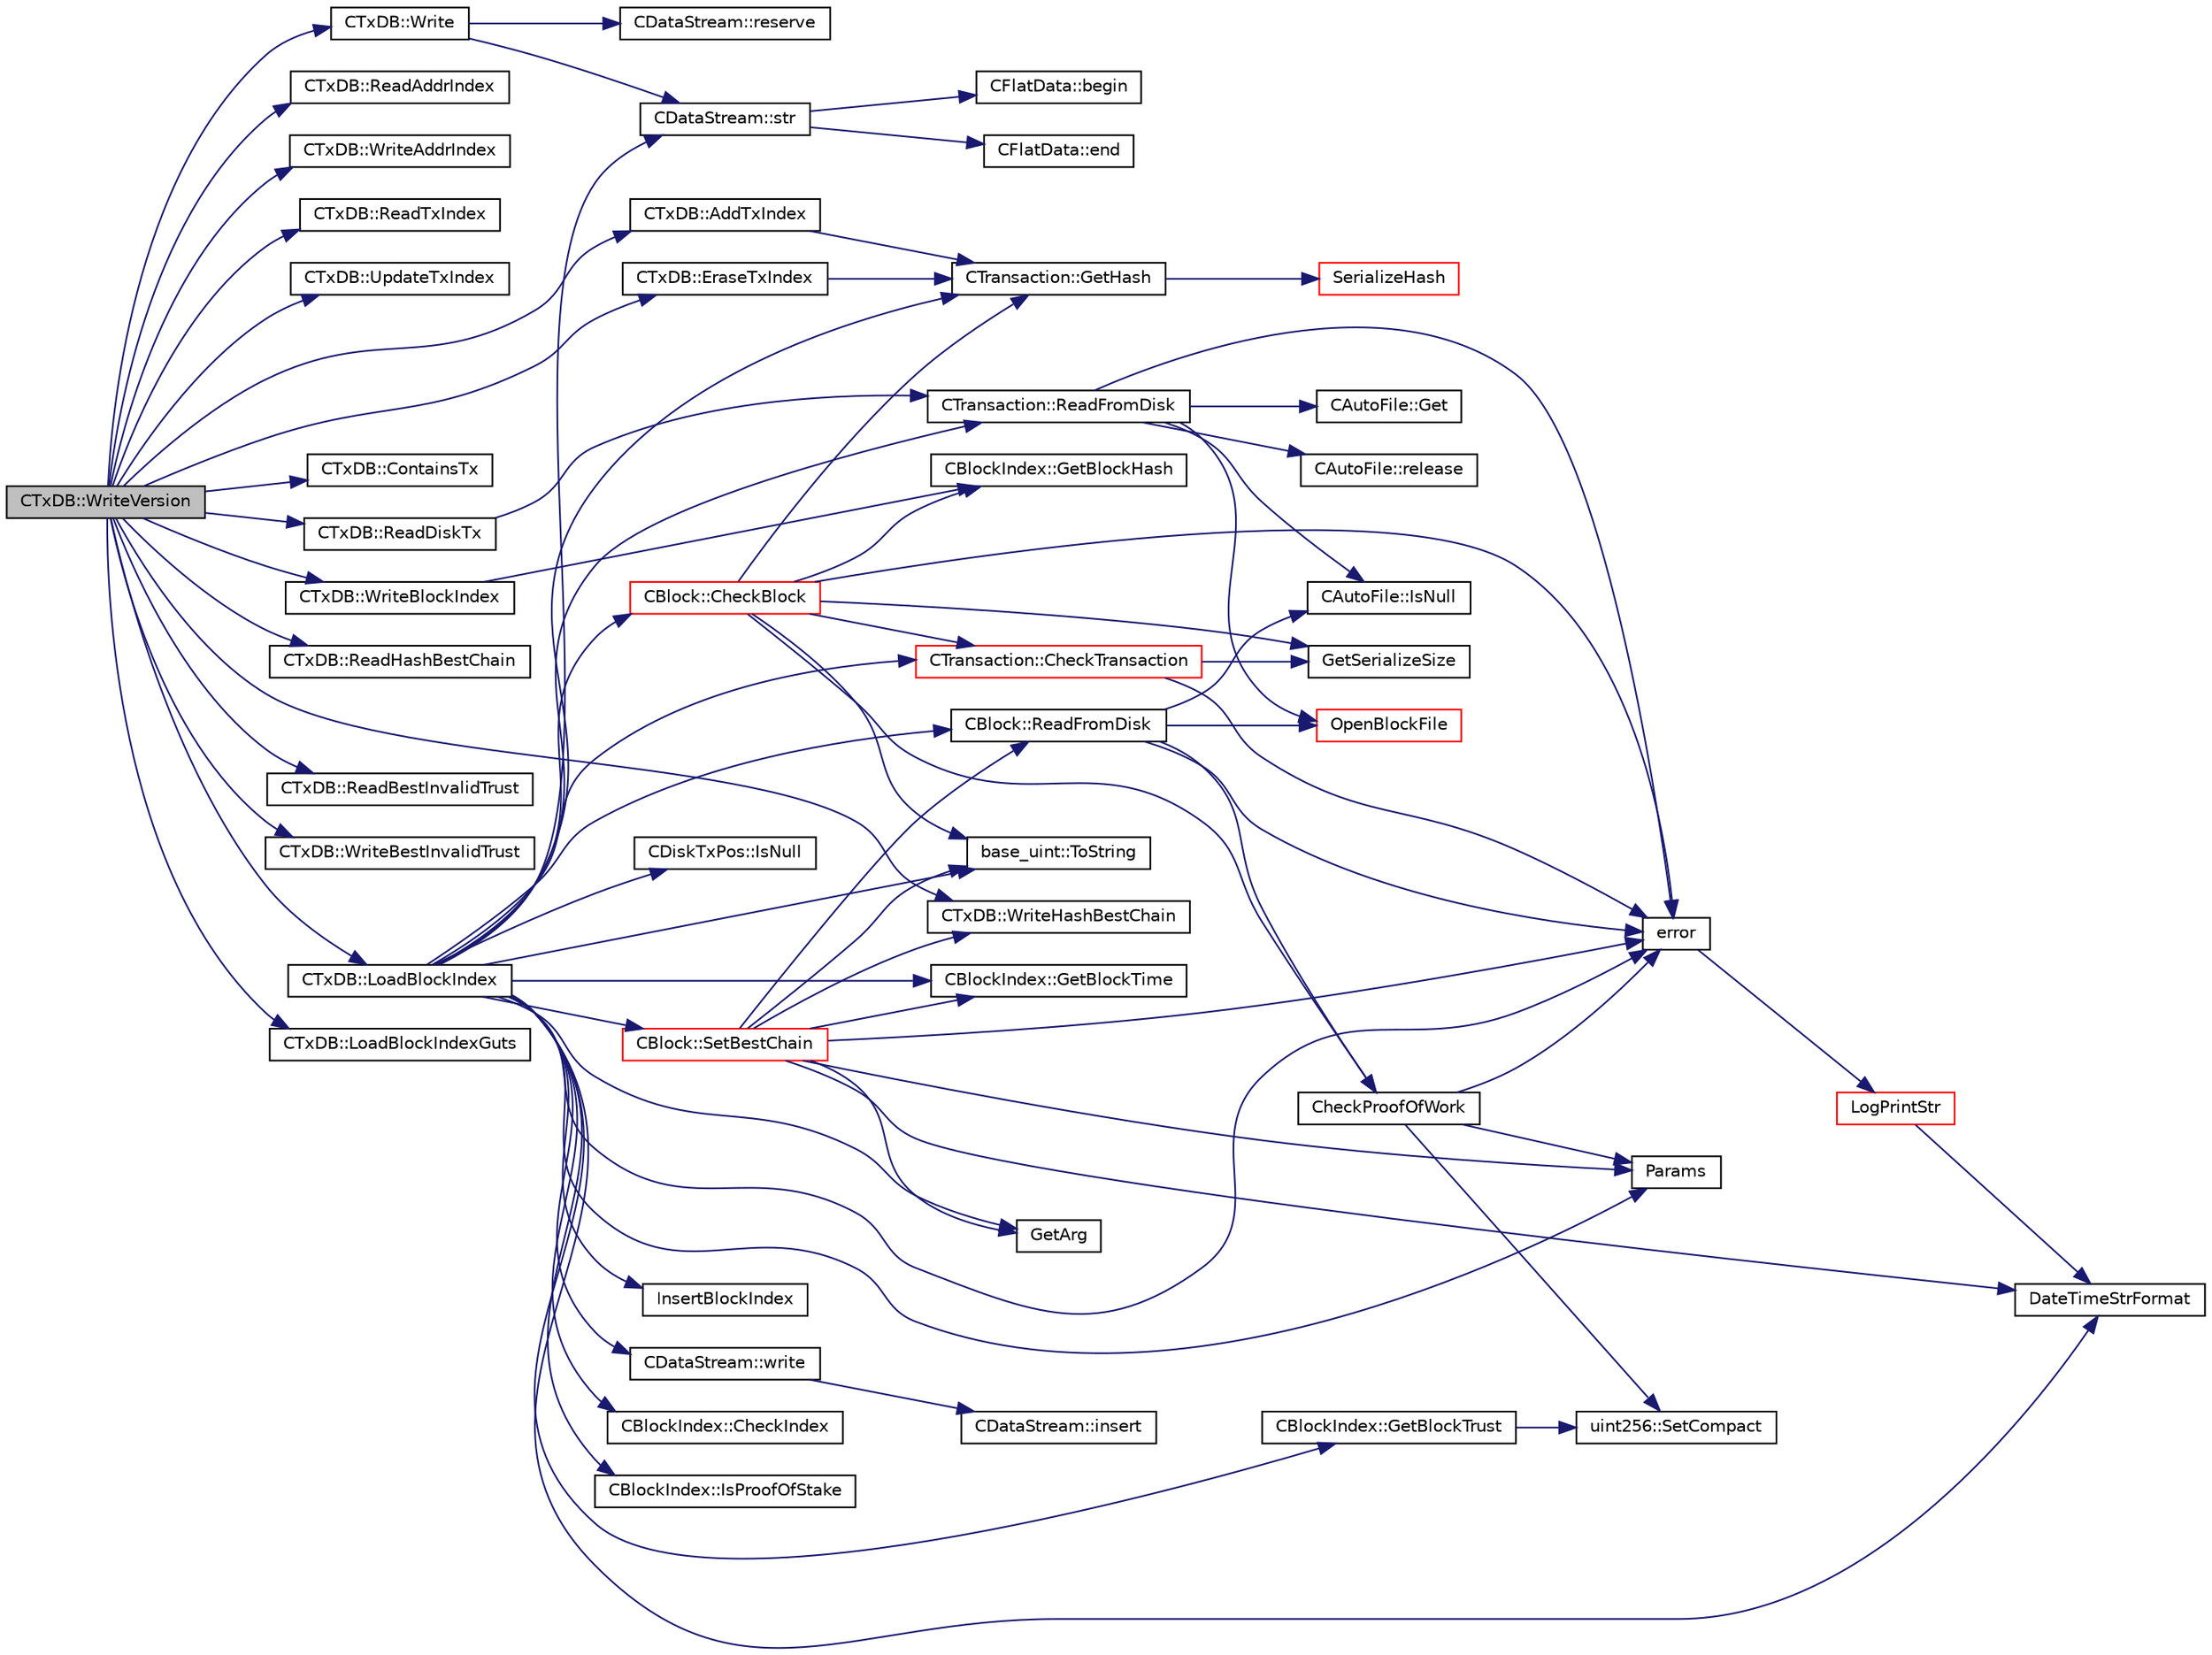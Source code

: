 digraph "CTxDB::WriteVersion"
{
  edge [fontname="Helvetica",fontsize="10",labelfontname="Helvetica",labelfontsize="10"];
  node [fontname="Helvetica",fontsize="10",shape=record];
  rankdir="LR";
  Node790 [label="CTxDB::WriteVersion",height=0.2,width=0.4,color="black", fillcolor="grey75", style="filled", fontcolor="black"];
  Node790 -> Node791 [color="midnightblue",fontsize="10",style="solid",fontname="Helvetica"];
  Node791 [label="CTxDB::Write",height=0.2,width=0.4,color="black", fillcolor="white", style="filled",URL="$d9/d8d/class_c_tx_d_b.html#a58885f67364829a8e0957a5dc810886d"];
  Node791 -> Node792 [color="midnightblue",fontsize="10",style="solid",fontname="Helvetica"];
  Node792 [label="CDataStream::reserve",height=0.2,width=0.4,color="black", fillcolor="white", style="filled",URL="$d5/d41/class_c_data_stream.html#a5542e71bd7af2ab7cd7be0f381d39cb5"];
  Node791 -> Node793 [color="midnightblue",fontsize="10",style="solid",fontname="Helvetica"];
  Node793 [label="CDataStream::str",height=0.2,width=0.4,color="black", fillcolor="white", style="filled",URL="$d5/d41/class_c_data_stream.html#aac770a2b809917189c4476ee899b2d8b"];
  Node793 -> Node794 [color="midnightblue",fontsize="10",style="solid",fontname="Helvetica"];
  Node794 [label="CFlatData::begin",height=0.2,width=0.4,color="black", fillcolor="white", style="filled",URL="$d8/d4d/class_c_flat_data.html#ac8131cc3aec84905d7786fb19ff8953d"];
  Node793 -> Node795 [color="midnightblue",fontsize="10",style="solid",fontname="Helvetica"];
  Node795 [label="CFlatData::end",height=0.2,width=0.4,color="black", fillcolor="white", style="filled",URL="$d8/d4d/class_c_flat_data.html#ae88ae9f4121ff18aa8e29a3a40d7ee67"];
  Node790 -> Node796 [color="midnightblue",fontsize="10",style="solid",fontname="Helvetica"];
  Node796 [label="CTxDB::ReadAddrIndex",height=0.2,width=0.4,color="black", fillcolor="white", style="filled",URL="$d9/d8d/class_c_tx_d_b.html#af1a1c0835bf9eb9a59e9d197678b0a4d"];
  Node790 -> Node797 [color="midnightblue",fontsize="10",style="solid",fontname="Helvetica"];
  Node797 [label="CTxDB::WriteAddrIndex",height=0.2,width=0.4,color="black", fillcolor="white", style="filled",URL="$d9/d8d/class_c_tx_d_b.html#aa661acc6807641aa0b27c41864c3102c"];
  Node790 -> Node798 [color="midnightblue",fontsize="10",style="solid",fontname="Helvetica"];
  Node798 [label="CTxDB::ReadTxIndex",height=0.2,width=0.4,color="black", fillcolor="white", style="filled",URL="$d9/d8d/class_c_tx_d_b.html#a8a138e5dcc3ef98991abaa16eaa8ddeb"];
  Node790 -> Node799 [color="midnightblue",fontsize="10",style="solid",fontname="Helvetica"];
  Node799 [label="CTxDB::UpdateTxIndex",height=0.2,width=0.4,color="black", fillcolor="white", style="filled",URL="$d9/d8d/class_c_tx_d_b.html#a62fb371022854dc8cb247bed36302df2"];
  Node790 -> Node800 [color="midnightblue",fontsize="10",style="solid",fontname="Helvetica"];
  Node800 [label="CTxDB::AddTxIndex",height=0.2,width=0.4,color="black", fillcolor="white", style="filled",URL="$d9/d8d/class_c_tx_d_b.html#a6c0d7c688e8fd7ac28afde78ae6b624e"];
  Node800 -> Node801 [color="midnightblue",fontsize="10",style="solid",fontname="Helvetica"];
  Node801 [label="CTransaction::GetHash",height=0.2,width=0.4,color="black", fillcolor="white", style="filled",URL="$df/d43/class_c_transaction.html#a0b46d80e82ca324e82c2ce3fc1492bfa"];
  Node801 -> Node802 [color="midnightblue",fontsize="10",style="solid",fontname="Helvetica"];
  Node802 [label="SerializeHash",height=0.2,width=0.4,color="red", fillcolor="white", style="filled",URL="$db/dfb/hash_8h.html#a6de694e43f17c62025c6883965b65e63"];
  Node790 -> Node804 [color="midnightblue",fontsize="10",style="solid",fontname="Helvetica"];
  Node804 [label="CTxDB::EraseTxIndex",height=0.2,width=0.4,color="black", fillcolor="white", style="filled",URL="$d9/d8d/class_c_tx_d_b.html#a5e0f0ed39529758a90953a2a08fc9412"];
  Node804 -> Node801 [color="midnightblue",fontsize="10",style="solid",fontname="Helvetica"];
  Node790 -> Node805 [color="midnightblue",fontsize="10",style="solid",fontname="Helvetica"];
  Node805 [label="CTxDB::ContainsTx",height=0.2,width=0.4,color="black", fillcolor="white", style="filled",URL="$d9/d8d/class_c_tx_d_b.html#a09b87317101ed16b6ad99794279f4c2d"];
  Node790 -> Node806 [color="midnightblue",fontsize="10",style="solid",fontname="Helvetica"];
  Node806 [label="CTxDB::ReadDiskTx",height=0.2,width=0.4,color="black", fillcolor="white", style="filled",URL="$d9/d8d/class_c_tx_d_b.html#a32d0e546eee99724776352dd4bf0ae79"];
  Node806 -> Node807 [color="midnightblue",fontsize="10",style="solid",fontname="Helvetica"];
  Node807 [label="CTransaction::ReadFromDisk",height=0.2,width=0.4,color="black", fillcolor="white", style="filled",URL="$df/d43/class_c_transaction.html#ad9d526afecbd816c385343f60c5352fd"];
  Node807 -> Node808 [color="midnightblue",fontsize="10",style="solid",fontname="Helvetica"];
  Node808 [label="OpenBlockFile",height=0.2,width=0.4,color="red", fillcolor="white", style="filled",URL="$d4/dbf/main_8h.html#acaa494f20aefb99c5f5f9022a97d0040"];
  Node807 -> Node815 [color="midnightblue",fontsize="10",style="solid",fontname="Helvetica"];
  Node815 [label="CAutoFile::IsNull",height=0.2,width=0.4,color="black", fillcolor="white", style="filled",URL="$df/dc9/class_c_auto_file.html#a7fd47268b6d85a89acafdb73559f8e78",tooltip="Return true if the wrapped FILE* is NULL, false otherwise. "];
  Node807 -> Node816 [color="midnightblue",fontsize="10",style="solid",fontname="Helvetica"];
  Node816 [label="error",height=0.2,width=0.4,color="black", fillcolor="white", style="filled",URL="$d8/d3c/util_8h.html#af8985880cf4ef26df0a5aa2ffcb76662"];
  Node816 -> Node817 [color="midnightblue",fontsize="10",style="solid",fontname="Helvetica"];
  Node817 [label="LogPrintStr",height=0.2,width=0.4,color="red", fillcolor="white", style="filled",URL="$d8/d3c/util_8h.html#afd4c3002b2797c0560adddb6af3ca1da"];
  Node817 -> Node819 [color="midnightblue",fontsize="10",style="solid",fontname="Helvetica"];
  Node819 [label="DateTimeStrFormat",height=0.2,width=0.4,color="black", fillcolor="white", style="filled",URL="$df/d2d/util_8cpp.html#a749bc6776c8ec72d7c5e4dea56aee415"];
  Node807 -> Node821 [color="midnightblue",fontsize="10",style="solid",fontname="Helvetica"];
  Node821 [label="CAutoFile::Get",height=0.2,width=0.4,color="black", fillcolor="white", style="filled",URL="$df/dc9/class_c_auto_file.html#a2c1ad2d25562fea82a54bdef2793a0dd",tooltip="Get wrapped FILE* without transfer of ownership. "];
  Node807 -> Node822 [color="midnightblue",fontsize="10",style="solid",fontname="Helvetica"];
  Node822 [label="CAutoFile::release",height=0.2,width=0.4,color="black", fillcolor="white", style="filled",URL="$df/dc9/class_c_auto_file.html#a25b51d94dc85c4140da0b15494ac9f8a",tooltip="Get wrapped FILE* with transfer of ownership. "];
  Node790 -> Node823 [color="midnightblue",fontsize="10",style="solid",fontname="Helvetica"];
  Node823 [label="CTxDB::WriteBlockIndex",height=0.2,width=0.4,color="black", fillcolor="white", style="filled",URL="$d9/d8d/class_c_tx_d_b.html#a56f170187a609bd747c29b3a4adddd8e"];
  Node823 -> Node824 [color="midnightblue",fontsize="10",style="solid",fontname="Helvetica"];
  Node824 [label="CBlockIndex::GetBlockHash",height=0.2,width=0.4,color="black", fillcolor="white", style="filled",URL="$d3/dbd/class_c_block_index.html#a98490a2788c65cdd6ae9002b004dd74c"];
  Node790 -> Node825 [color="midnightblue",fontsize="10",style="solid",fontname="Helvetica"];
  Node825 [label="CTxDB::ReadHashBestChain",height=0.2,width=0.4,color="black", fillcolor="white", style="filled",URL="$d9/d8d/class_c_tx_d_b.html#a9aae38d6e39ce57a1b8eaaeaea81e4de"];
  Node790 -> Node826 [color="midnightblue",fontsize="10",style="solid",fontname="Helvetica"];
  Node826 [label="CTxDB::WriteHashBestChain",height=0.2,width=0.4,color="black", fillcolor="white", style="filled",URL="$d9/d8d/class_c_tx_d_b.html#a2cf58de69c1c07e500a1f8d0b0709476"];
  Node790 -> Node827 [color="midnightblue",fontsize="10",style="solid",fontname="Helvetica"];
  Node827 [label="CTxDB::ReadBestInvalidTrust",height=0.2,width=0.4,color="black", fillcolor="white", style="filled",URL="$d9/d8d/class_c_tx_d_b.html#a9265bb496395efe163225a6c0bdadc6e"];
  Node790 -> Node828 [color="midnightblue",fontsize="10",style="solid",fontname="Helvetica"];
  Node828 [label="CTxDB::WriteBestInvalidTrust",height=0.2,width=0.4,color="black", fillcolor="white", style="filled",URL="$d9/d8d/class_c_tx_d_b.html#a3b7101933a375ee972d103dda9f47205"];
  Node790 -> Node829 [color="midnightblue",fontsize="10",style="solid",fontname="Helvetica"];
  Node829 [label="CTxDB::LoadBlockIndex",height=0.2,width=0.4,color="black", fillcolor="white", style="filled",URL="$d9/d8d/class_c_tx_d_b.html#abcb9df0821d996f811f6604b452a26a0"];
  Node829 -> Node793 [color="midnightblue",fontsize="10",style="solid",fontname="Helvetica"];
  Node829 -> Node830 [color="midnightblue",fontsize="10",style="solid",fontname="Helvetica"];
  Node830 [label="CDataStream::write",height=0.2,width=0.4,color="black", fillcolor="white", style="filled",URL="$d5/d41/class_c_data_stream.html#abcab3fa1be7676ffdb34908ec7c84b78"];
  Node830 -> Node831 [color="midnightblue",fontsize="10",style="solid",fontname="Helvetica"];
  Node831 [label="CDataStream::insert",height=0.2,width=0.4,color="black", fillcolor="white", style="filled",URL="$d5/d41/class_c_data_stream.html#a191a18802fbc0861ae118d79d33088dc"];
  Node829 -> Node832 [color="midnightblue",fontsize="10",style="solid",fontname="Helvetica"];
  Node832 [label="InsertBlockIndex",height=0.2,width=0.4,color="black", fillcolor="white", style="filled",URL="$dc/d9c/txdb-leveldb_8cpp.html#a2dc40325eb0af48a1a85e92a231c6855"];
  Node829 -> Node811 [color="midnightblue",fontsize="10",style="solid",fontname="Helvetica"];
  Node811 [label="Params",height=0.2,width=0.4,color="black", fillcolor="white", style="filled",URL="$df/dbf/chainparams_8cpp.html#ace5c5b706d71a324a417dd2db394fd4a",tooltip="Return the currently selected parameters. "];
  Node829 -> Node833 [color="midnightblue",fontsize="10",style="solid",fontname="Helvetica"];
  Node833 [label="CBlockIndex::CheckIndex",height=0.2,width=0.4,color="black", fillcolor="white", style="filled",URL="$d3/dbd/class_c_block_index.html#a0e48b62aaeb3075b6d86e96639562ef4"];
  Node829 -> Node816 [color="midnightblue",fontsize="10",style="solid",fontname="Helvetica"];
  Node829 -> Node834 [color="midnightblue",fontsize="10",style="solid",fontname="Helvetica"];
  Node834 [label="CBlockIndex::IsProofOfStake",height=0.2,width=0.4,color="black", fillcolor="white", style="filled",URL="$d3/dbd/class_c_block_index.html#a2438a891e9d43821c0d99e1bdac56fde"];
  Node829 -> Node835 [color="midnightblue",fontsize="10",style="solid",fontname="Helvetica"];
  Node835 [label="CBlockIndex::GetBlockTrust",height=0.2,width=0.4,color="black", fillcolor="white", style="filled",URL="$d3/dbd/class_c_block_index.html#a59372ec3586ce89140acf3affc6e1f70"];
  Node835 -> Node836 [color="midnightblue",fontsize="10",style="solid",fontname="Helvetica"];
  Node836 [label="uint256::SetCompact",height=0.2,width=0.4,color="black", fillcolor="white", style="filled",URL="$d2/d86/classuint256.html#a54bc91c8535c43f881bba1fdb11ca7fa",tooltip="The \"compact\" format is a representation of a whole number N using an unsigned 32bit number similar t..."];
  Node829 -> Node837 [color="midnightblue",fontsize="10",style="solid",fontname="Helvetica"];
  Node837 [label="base_uint::ToString",height=0.2,width=0.4,color="black", fillcolor="white", style="filled",URL="$da/df7/classbase__uint.html#acccba4d9d51a0c36261718ca0cbb293b"];
  Node829 -> Node819 [color="midnightblue",fontsize="10",style="solid",fontname="Helvetica"];
  Node829 -> Node838 [color="midnightblue",fontsize="10",style="solid",fontname="Helvetica"];
  Node838 [label="CBlockIndex::GetBlockTime",height=0.2,width=0.4,color="black", fillcolor="white", style="filled",URL="$d3/dbd/class_c_block_index.html#a9fe0d4463c07c466f66252e8eec25f5c"];
  Node829 -> Node839 [color="midnightblue",fontsize="10",style="solid",fontname="Helvetica"];
  Node839 [label="GetArg",height=0.2,width=0.4,color="black", fillcolor="white", style="filled",URL="$df/d2d/util_8cpp.html#a24f685720bf40370e5bd2a192ad50cd8",tooltip="Return string argument or default value. "];
  Node829 -> Node840 [color="midnightblue",fontsize="10",style="solid",fontname="Helvetica"];
  Node840 [label="CBlock::ReadFromDisk",height=0.2,width=0.4,color="black", fillcolor="white", style="filled",URL="$d3/d51/class_c_block.html#a77a1b1e9902e1e557d762f5a5f325cd8"];
  Node840 -> Node808 [color="midnightblue",fontsize="10",style="solid",fontname="Helvetica"];
  Node840 -> Node815 [color="midnightblue",fontsize="10",style="solid",fontname="Helvetica"];
  Node840 -> Node816 [color="midnightblue",fontsize="10",style="solid",fontname="Helvetica"];
  Node840 -> Node841 [color="midnightblue",fontsize="10",style="solid",fontname="Helvetica"];
  Node841 [label="CheckProofOfWork",height=0.2,width=0.4,color="black", fillcolor="white", style="filled",URL="$d1/d08/proofs_8cpp.html#a20a76dbc6ac5b8a6e0aaef85522b1069",tooltip="Check whether a block hash satisfies the proof-of-work requirement specified by nBits. "];
  Node841 -> Node836 [color="midnightblue",fontsize="10",style="solid",fontname="Helvetica"];
  Node841 -> Node811 [color="midnightblue",fontsize="10",style="solid",fontname="Helvetica"];
  Node841 -> Node816 [color="midnightblue",fontsize="10",style="solid",fontname="Helvetica"];
  Node829 -> Node842 [color="midnightblue",fontsize="10",style="solid",fontname="Helvetica"];
  Node842 [label="CBlock::CheckBlock",height=0.2,width=0.4,color="red", fillcolor="white", style="filled",URL="$d3/d51/class_c_block.html#a423d19b5a2bf03e26cd412976df3ab20"];
  Node842 -> Node843 [color="midnightblue",fontsize="10",style="solid",fontname="Helvetica"];
  Node843 [label="GetSerializeSize",height=0.2,width=0.4,color="black", fillcolor="white", style="filled",URL="$df/d9d/serialize_8h.html#a48239e478ae730373d1984fe304ca025"];
  Node842 -> Node816 [color="midnightblue",fontsize="10",style="solid",fontname="Helvetica"];
  Node842 -> Node841 [color="midnightblue",fontsize="10",style="solid",fontname="Helvetica"];
  Node842 -> Node801 [color="midnightblue",fontsize="10",style="solid",fontname="Helvetica"];
  Node842 -> Node837 [color="midnightblue",fontsize="10",style="solid",fontname="Helvetica"];
  Node842 -> Node824 [color="midnightblue",fontsize="10",style="solid",fontname="Helvetica"];
  Node842 -> Node865 [color="midnightblue",fontsize="10",style="solid",fontname="Helvetica"];
  Node865 [label="CTransaction::CheckTransaction",height=0.2,width=0.4,color="red", fillcolor="white", style="filled",URL="$df/d43/class_c_transaction.html#a2104329681e2749baeeaaf47c0af482d"];
  Node865 -> Node816 [color="midnightblue",fontsize="10",style="solid",fontname="Helvetica"];
  Node865 -> Node843 [color="midnightblue",fontsize="10",style="solid",fontname="Helvetica"];
  Node829 -> Node801 [color="midnightblue",fontsize="10",style="solid",fontname="Helvetica"];
  Node829 -> Node807 [color="midnightblue",fontsize="10",style="solid",fontname="Helvetica"];
  Node829 -> Node871 [color="midnightblue",fontsize="10",style="solid",fontname="Helvetica"];
  Node871 [label="CDiskTxPos::IsNull",height=0.2,width=0.4,color="black", fillcolor="white", style="filled",URL="$d3/d3c/class_c_disk_tx_pos.html#ae768f5311eb0662c04575a3d2bf47561"];
  Node829 -> Node865 [color="midnightblue",fontsize="10",style="solid",fontname="Helvetica"];
  Node829 -> Node872 [color="midnightblue",fontsize="10",style="solid",fontname="Helvetica"];
  Node872 [label="CBlock::SetBestChain",height=0.2,width=0.4,color="red", fillcolor="white", style="filled",URL="$d3/d51/class_c_block.html#a6e308b2d75d1cfc4a75eda36feb60ca1"];
  Node872 -> Node816 [color="midnightblue",fontsize="10",style="solid",fontname="Helvetica"];
  Node872 -> Node811 [color="midnightblue",fontsize="10",style="solid",fontname="Helvetica"];
  Node872 -> Node826 [color="midnightblue",fontsize="10",style="solid",fontname="Helvetica"];
  Node872 -> Node840 [color="midnightblue",fontsize="10",style="solid",fontname="Helvetica"];
  Node872 -> Node837 [color="midnightblue",fontsize="10",style="solid",fontname="Helvetica"];
  Node872 -> Node819 [color="midnightblue",fontsize="10",style="solid",fontname="Helvetica"];
  Node872 -> Node838 [color="midnightblue",fontsize="10",style="solid",fontname="Helvetica"];
  Node872 -> Node839 [color="midnightblue",fontsize="10",style="solid",fontname="Helvetica"];
  Node790 -> Node1077 [color="midnightblue",fontsize="10",style="solid",fontname="Helvetica"];
  Node1077 [label="CTxDB::LoadBlockIndexGuts",height=0.2,width=0.4,color="black", fillcolor="white", style="filled",URL="$d9/d8d/class_c_tx_d_b.html#ae3e6a1fabe178b5d1aa244609f8e72d1"];
}
